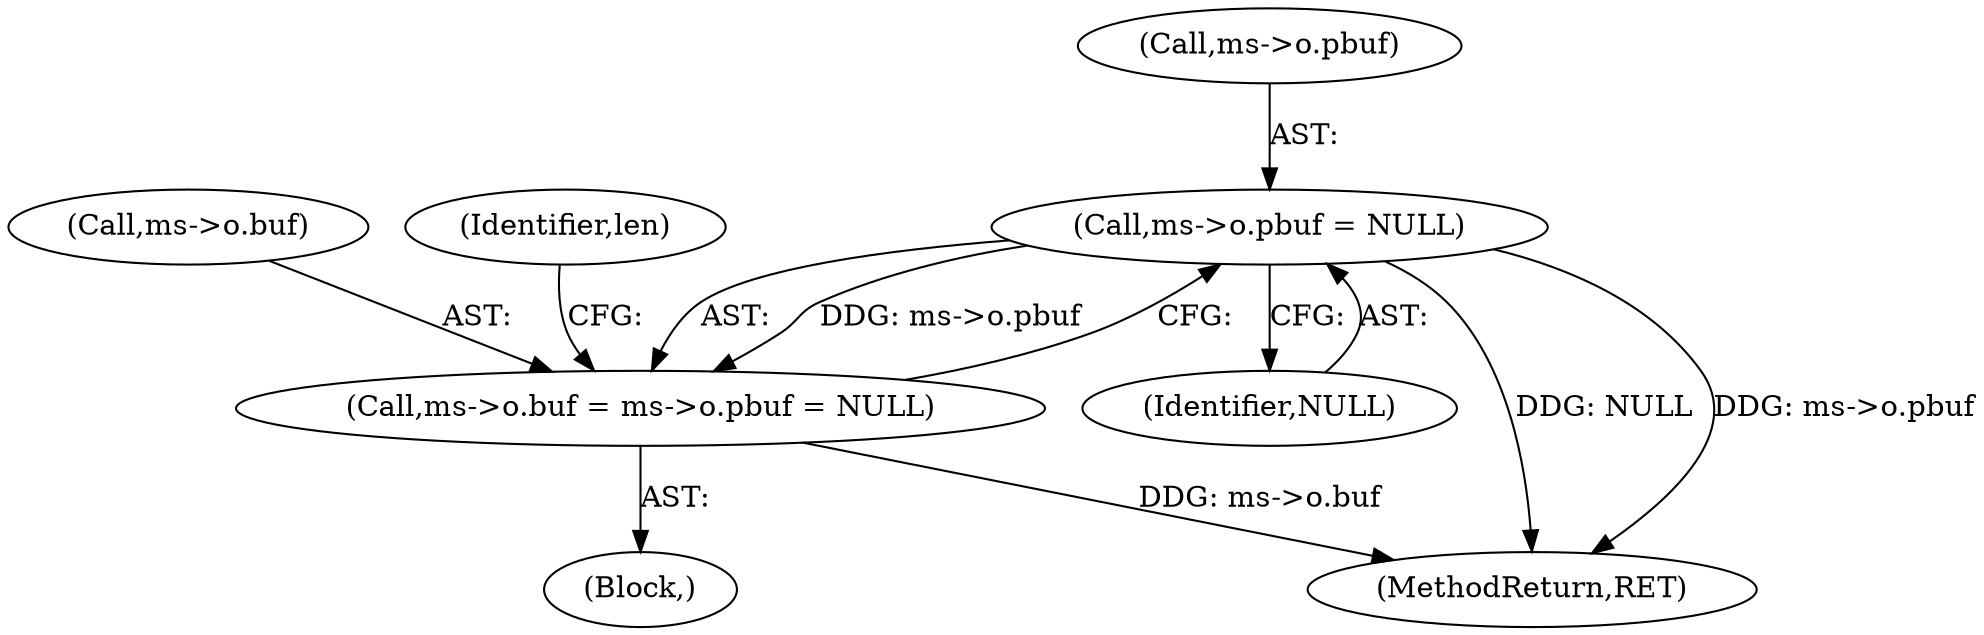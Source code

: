 digraph "0_file_ce90e05774dd77d86cfc8dfa6da57b32816841c4@pointer" {
"1000126" [label="(Call,ms->o.pbuf = NULL)"];
"1000120" [label="(Call,ms->o.buf = ms->o.pbuf = NULL)"];
"1000121" [label="(Call,ms->o.buf)"];
"1000132" [label="(Identifier,NULL)"];
"1000102" [label="(Block,)"];
"1000126" [label="(Call,ms->o.pbuf = NULL)"];
"1000120" [label="(Call,ms->o.buf = ms->o.pbuf = NULL)"];
"1000220" [label="(MethodReturn,RET)"];
"1000134" [label="(Identifier,len)"];
"1000127" [label="(Call,ms->o.pbuf)"];
"1000126" -> "1000120"  [label="AST: "];
"1000126" -> "1000132"  [label="CFG: "];
"1000127" -> "1000126"  [label="AST: "];
"1000132" -> "1000126"  [label="AST: "];
"1000120" -> "1000126"  [label="CFG: "];
"1000126" -> "1000220"  [label="DDG: NULL"];
"1000126" -> "1000220"  [label="DDG: ms->o.pbuf"];
"1000126" -> "1000120"  [label="DDG: ms->o.pbuf"];
"1000120" -> "1000102"  [label="AST: "];
"1000121" -> "1000120"  [label="AST: "];
"1000134" -> "1000120"  [label="CFG: "];
"1000120" -> "1000220"  [label="DDG: ms->o.buf"];
}
